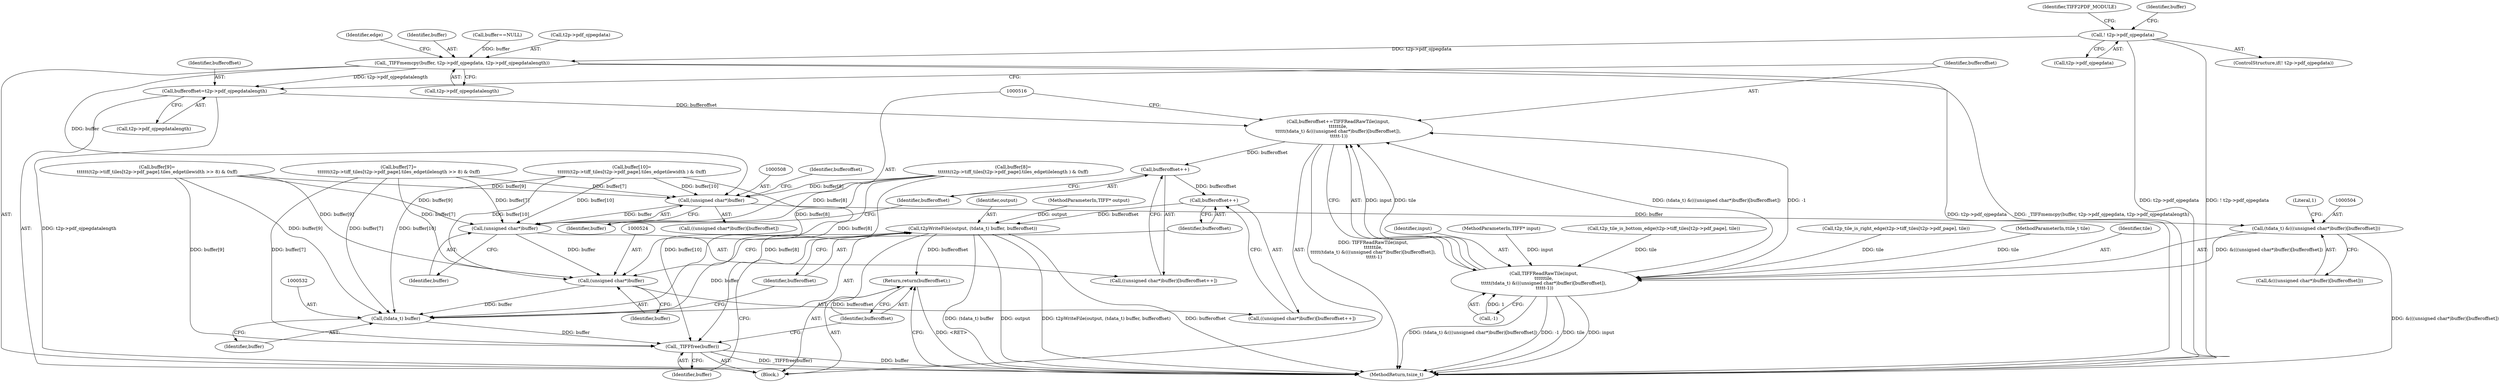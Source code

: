digraph "0_libtiff_c7153361a4041260719b340f73f2f76@pointer" {
"1000347" [label="(Call,! t2p->pdf_ojpegdata)"];
"1000394" [label="(Call,_TIFFmemcpy(buffer, t2p->pdf_ojpegdata, t2p->pdf_ojpegdatalength))"];
"1000493" [label="(Call,bufferoffset=t2p->pdf_ojpegdatalength)"];
"1000498" [label="(Call,bufferoffset+=TIFFReadRawTile(input, \n\t\t\t\t\ttile, \n\t\t\t\t\t(tdata_t) &(((unsigned char*)buffer)[bufferoffset]), \n\t\t\t\t\t-1))"];
"1000518" [label="(Call,bufferoffset++)"];
"1000526" [label="(Call,bufferoffset++)"];
"1000529" [label="(Call,t2pWriteFile(output, (tdata_t) buffer, bufferoffset))"];
"1000537" [label="(Return,return(bufferoffset);)"];
"1000507" [label="(Call,(unsigned char*)buffer)"];
"1000503" [label="(Call,(tdata_t) &(((unsigned char*)buffer)[bufferoffset]))"];
"1000500" [label="(Call,TIFFReadRawTile(input, \n\t\t\t\t\ttile, \n\t\t\t\t\t(tdata_t) &(((unsigned char*)buffer)[bufferoffset]), \n\t\t\t\t\t-1))"];
"1000515" [label="(Call,(unsigned char*)buffer)"];
"1000523" [label="(Call,(unsigned char*)buffer)"];
"1000531" [label="(Call,(tdata_t) buffer)"];
"1000535" [label="(Call,_TIFFfree(buffer))"];
"1000527" [label="(Identifier,bufferoffset)"];
"1000536" [label="(Identifier,buffer)"];
"1000503" [label="(Call,(tdata_t) &(((unsigned char*)buffer)[bufferoffset]))"];
"1000418" [label="(Call,buffer[7]=\n\t\t\t\t\t\t(t2p->tiff_tiles[t2p->pdf_page].tiles_edgetilelength >> 8) & 0xff)"];
"1000451" [label="(Call,t2p_tile_is_right_edge(t2p->tiff_tiles[t2p->pdf_page], tile))"];
"1000112" [label="(MethodParameterIn,ttile_t tile)"];
"1000494" [label="(Identifier,bufferoffset)"];
"1000353" [label="(Identifier,TIFF2PDF_MODULE)"];
"1000404" [label="(Identifier,edge)"];
"1001530" [label="(MethodReturn,tsize_t)"];
"1000531" [label="(Call,(tdata_t) buffer)"];
"1000518" [label="(Call,bufferoffset++)"];
"1000533" [label="(Identifier,buffer)"];
"1000511" [label="(Call,-1)"];
"1000346" [label="(ControlStructure,if(! t2p->pdf_ojpegdata))"];
"1000493" [label="(Call,bufferoffset=t2p->pdf_ojpegdatalength)"];
"1000519" [label="(Identifier,bufferoffset)"];
"1000365" [label="(Identifier,buffer)"];
"1000538" [label="(Identifier,bufferoffset)"];
"1000523" [label="(Call,(unsigned char*)buffer)"];
"1000394" [label="(Call,_TIFFmemcpy(buffer, t2p->pdf_ojpegdata, t2p->pdf_ojpegdatalength))"];
"1000348" [label="(Call,t2p->pdf_ojpegdata)"];
"1000498" [label="(Call,bufferoffset+=TIFFReadRawTile(input, \n\t\t\t\t\ttile, \n\t\t\t\t\t(tdata_t) &(((unsigned char*)buffer)[bufferoffset]), \n\t\t\t\t\t-1))"];
"1000502" [label="(Identifier,tile)"];
"1000500" [label="(Call,TIFFReadRawTile(input, \n\t\t\t\t\ttile, \n\t\t\t\t\t(tdata_t) &(((unsigned char*)buffer)[bufferoffset]), \n\t\t\t\t\t-1))"];
"1000435" [label="(Call,buffer[8]=\n\t\t\t\t\t\t(t2p->tiff_tiles[t2p->pdf_page].tiles_edgetilelength ) & 0xff)"];
"1000522" [label="(Call,((unsigned char*)buffer)[bufferoffset++])"];
"1000495" [label="(Call,t2p->pdf_ojpegdatalength)"];
"1000537" [label="(Return,return(bufferoffset);)"];
"1000478" [label="(Call,buffer[10]=\n\t\t\t\t\t\t(t2p->tiff_tiles[t2p->pdf_page].tiles_edgetilewidth ) & 0xff)"];
"1000510" [label="(Identifier,bufferoffset)"];
"1000505" [label="(Call,&(((unsigned char*)buffer)[bufferoffset]))"];
"1000395" [label="(Identifier,buffer)"];
"1000515" [label="(Call,(unsigned char*)buffer)"];
"1000501" [label="(Identifier,input)"];
"1000110" [label="(MethodParameterIn,TIFF* input)"];
"1000111" [label="(MethodParameterIn,TIFF* output)"];
"1000509" [label="(Identifier,buffer)"];
"1000525" [label="(Identifier,buffer)"];
"1000345" [label="(Block,)"];
"1000506" [label="(Call,((unsigned char*)buffer)[bufferoffset])"];
"1000512" [label="(Literal,1)"];
"1000461" [label="(Call,buffer[9]=\n\t\t\t\t\t\t(t2p->tiff_tiles[t2p->pdf_page].tiles_edgetilewidth >> 8) & 0xff)"];
"1000185" [label="(Call,t2p_tile_is_bottom_edge(t2p->tiff_tiles[t2p->pdf_page], tile))"];
"1000534" [label="(Identifier,bufferoffset)"];
"1000507" [label="(Call,(unsigned char*)buffer)"];
"1000499" [label="(Identifier,bufferoffset)"];
"1000347" [label="(Call,! t2p->pdf_ojpegdata)"];
"1000399" [label="(Call,t2p->pdf_ojpegdatalength)"];
"1000530" [label="(Identifier,output)"];
"1000517" [label="(Identifier,buffer)"];
"1000535" [label="(Call,_TIFFfree(buffer))"];
"1000526" [label="(Call,bufferoffset++)"];
"1000373" [label="(Call,buffer==NULL)"];
"1000514" [label="(Call,((unsigned char*)buffer)[bufferoffset++])"];
"1000529" [label="(Call,t2pWriteFile(output, (tdata_t) buffer, bufferoffset))"];
"1000396" [label="(Call,t2p->pdf_ojpegdata)"];
"1000347" -> "1000346"  [label="AST: "];
"1000347" -> "1000348"  [label="CFG: "];
"1000348" -> "1000347"  [label="AST: "];
"1000353" -> "1000347"  [label="CFG: "];
"1000365" -> "1000347"  [label="CFG: "];
"1000347" -> "1001530"  [label="DDG: t2p->pdf_ojpegdata"];
"1000347" -> "1001530"  [label="DDG: ! t2p->pdf_ojpegdata"];
"1000347" -> "1000394"  [label="DDG: t2p->pdf_ojpegdata"];
"1000394" -> "1000345"  [label="AST: "];
"1000394" -> "1000399"  [label="CFG: "];
"1000395" -> "1000394"  [label="AST: "];
"1000396" -> "1000394"  [label="AST: "];
"1000399" -> "1000394"  [label="AST: "];
"1000404" -> "1000394"  [label="CFG: "];
"1000394" -> "1001530"  [label="DDG: t2p->pdf_ojpegdata"];
"1000394" -> "1001530"  [label="DDG: _TIFFmemcpy(buffer, t2p->pdf_ojpegdata, t2p->pdf_ojpegdatalength)"];
"1000373" -> "1000394"  [label="DDG: buffer"];
"1000394" -> "1000493"  [label="DDG: t2p->pdf_ojpegdatalength"];
"1000394" -> "1000507"  [label="DDG: buffer"];
"1000493" -> "1000345"  [label="AST: "];
"1000493" -> "1000495"  [label="CFG: "];
"1000494" -> "1000493"  [label="AST: "];
"1000495" -> "1000493"  [label="AST: "];
"1000499" -> "1000493"  [label="CFG: "];
"1000493" -> "1001530"  [label="DDG: t2p->pdf_ojpegdatalength"];
"1000493" -> "1000498"  [label="DDG: bufferoffset"];
"1000498" -> "1000345"  [label="AST: "];
"1000498" -> "1000500"  [label="CFG: "];
"1000499" -> "1000498"  [label="AST: "];
"1000500" -> "1000498"  [label="AST: "];
"1000516" -> "1000498"  [label="CFG: "];
"1000498" -> "1001530"  [label="DDG: TIFFReadRawTile(input, \n\t\t\t\t\ttile, \n\t\t\t\t\t(tdata_t) &(((unsigned char*)buffer)[bufferoffset]), \n\t\t\t\t\t-1)"];
"1000500" -> "1000498"  [label="DDG: input"];
"1000500" -> "1000498"  [label="DDG: tile"];
"1000500" -> "1000498"  [label="DDG: (tdata_t) &(((unsigned char*)buffer)[bufferoffset])"];
"1000500" -> "1000498"  [label="DDG: -1"];
"1000498" -> "1000518"  [label="DDG: bufferoffset"];
"1000518" -> "1000514"  [label="AST: "];
"1000518" -> "1000519"  [label="CFG: "];
"1000519" -> "1000518"  [label="AST: "];
"1000514" -> "1000518"  [label="CFG: "];
"1000518" -> "1000526"  [label="DDG: bufferoffset"];
"1000526" -> "1000522"  [label="AST: "];
"1000526" -> "1000527"  [label="CFG: "];
"1000527" -> "1000526"  [label="AST: "];
"1000522" -> "1000526"  [label="CFG: "];
"1000526" -> "1000529"  [label="DDG: bufferoffset"];
"1000529" -> "1000345"  [label="AST: "];
"1000529" -> "1000534"  [label="CFG: "];
"1000530" -> "1000529"  [label="AST: "];
"1000531" -> "1000529"  [label="AST: "];
"1000534" -> "1000529"  [label="AST: "];
"1000536" -> "1000529"  [label="CFG: "];
"1000529" -> "1001530"  [label="DDG: (tdata_t) buffer"];
"1000529" -> "1001530"  [label="DDG: output"];
"1000529" -> "1001530"  [label="DDG: t2pWriteFile(output, (tdata_t) buffer, bufferoffset)"];
"1000529" -> "1001530"  [label="DDG: bufferoffset"];
"1000111" -> "1000529"  [label="DDG: output"];
"1000531" -> "1000529"  [label="DDG: buffer"];
"1000529" -> "1000537"  [label="DDG: bufferoffset"];
"1000537" -> "1000345"  [label="AST: "];
"1000537" -> "1000538"  [label="CFG: "];
"1000538" -> "1000537"  [label="AST: "];
"1001530" -> "1000537"  [label="CFG: "];
"1000537" -> "1001530"  [label="DDG: <RET>"];
"1000538" -> "1000537"  [label="DDG: bufferoffset"];
"1000507" -> "1000506"  [label="AST: "];
"1000507" -> "1000509"  [label="CFG: "];
"1000508" -> "1000507"  [label="AST: "];
"1000509" -> "1000507"  [label="AST: "];
"1000510" -> "1000507"  [label="CFG: "];
"1000507" -> "1000503"  [label="DDG: buffer"];
"1000435" -> "1000507"  [label="DDG: buffer[8]"];
"1000478" -> "1000507"  [label="DDG: buffer[10]"];
"1000461" -> "1000507"  [label="DDG: buffer[9]"];
"1000418" -> "1000507"  [label="DDG: buffer[7]"];
"1000507" -> "1000515"  [label="DDG: buffer"];
"1000503" -> "1000500"  [label="AST: "];
"1000503" -> "1000505"  [label="CFG: "];
"1000504" -> "1000503"  [label="AST: "];
"1000505" -> "1000503"  [label="AST: "];
"1000512" -> "1000503"  [label="CFG: "];
"1000503" -> "1001530"  [label="DDG: &(((unsigned char*)buffer)[bufferoffset])"];
"1000503" -> "1000500"  [label="DDG: &(((unsigned char*)buffer)[bufferoffset])"];
"1000500" -> "1000511"  [label="CFG: "];
"1000501" -> "1000500"  [label="AST: "];
"1000502" -> "1000500"  [label="AST: "];
"1000511" -> "1000500"  [label="AST: "];
"1000500" -> "1001530"  [label="DDG: (tdata_t) &(((unsigned char*)buffer)[bufferoffset])"];
"1000500" -> "1001530"  [label="DDG: -1"];
"1000500" -> "1001530"  [label="DDG: tile"];
"1000500" -> "1001530"  [label="DDG: input"];
"1000110" -> "1000500"  [label="DDG: input"];
"1000451" -> "1000500"  [label="DDG: tile"];
"1000185" -> "1000500"  [label="DDG: tile"];
"1000112" -> "1000500"  [label="DDG: tile"];
"1000511" -> "1000500"  [label="DDG: 1"];
"1000515" -> "1000514"  [label="AST: "];
"1000515" -> "1000517"  [label="CFG: "];
"1000516" -> "1000515"  [label="AST: "];
"1000517" -> "1000515"  [label="AST: "];
"1000519" -> "1000515"  [label="CFG: "];
"1000435" -> "1000515"  [label="DDG: buffer[8]"];
"1000478" -> "1000515"  [label="DDG: buffer[10]"];
"1000461" -> "1000515"  [label="DDG: buffer[9]"];
"1000418" -> "1000515"  [label="DDG: buffer[7]"];
"1000515" -> "1000523"  [label="DDG: buffer"];
"1000523" -> "1000522"  [label="AST: "];
"1000523" -> "1000525"  [label="CFG: "];
"1000524" -> "1000523"  [label="AST: "];
"1000525" -> "1000523"  [label="AST: "];
"1000527" -> "1000523"  [label="CFG: "];
"1000435" -> "1000523"  [label="DDG: buffer[8]"];
"1000478" -> "1000523"  [label="DDG: buffer[10]"];
"1000461" -> "1000523"  [label="DDG: buffer[9]"];
"1000418" -> "1000523"  [label="DDG: buffer[7]"];
"1000523" -> "1000531"  [label="DDG: buffer"];
"1000531" -> "1000533"  [label="CFG: "];
"1000532" -> "1000531"  [label="AST: "];
"1000533" -> "1000531"  [label="AST: "];
"1000534" -> "1000531"  [label="CFG: "];
"1000435" -> "1000531"  [label="DDG: buffer[8]"];
"1000478" -> "1000531"  [label="DDG: buffer[10]"];
"1000461" -> "1000531"  [label="DDG: buffer[9]"];
"1000418" -> "1000531"  [label="DDG: buffer[7]"];
"1000531" -> "1000535"  [label="DDG: buffer"];
"1000535" -> "1000345"  [label="AST: "];
"1000535" -> "1000536"  [label="CFG: "];
"1000536" -> "1000535"  [label="AST: "];
"1000538" -> "1000535"  [label="CFG: "];
"1000535" -> "1001530"  [label="DDG: buffer"];
"1000535" -> "1001530"  [label="DDG: _TIFFfree(buffer)"];
"1000435" -> "1000535"  [label="DDG: buffer[8]"];
"1000478" -> "1000535"  [label="DDG: buffer[10]"];
"1000461" -> "1000535"  [label="DDG: buffer[9]"];
"1000418" -> "1000535"  [label="DDG: buffer[7]"];
}
